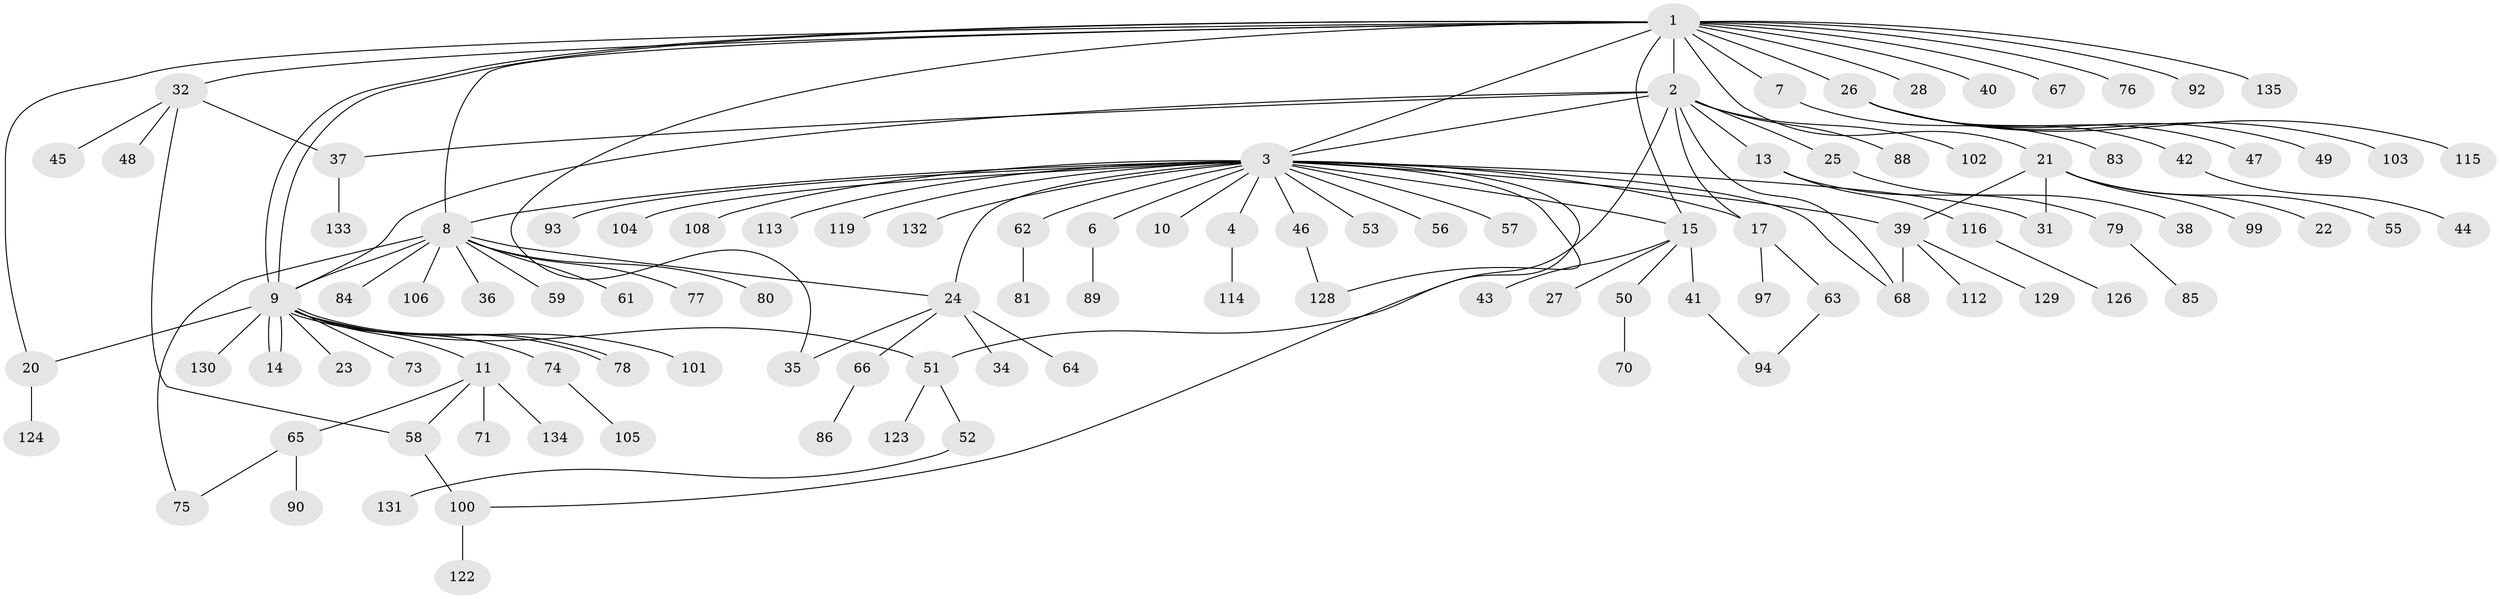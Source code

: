// Generated by graph-tools (version 1.1) at 2025/51/02/27/25 19:51:58]
// undirected, 107 vertices, 129 edges
graph export_dot {
graph [start="1"]
  node [color=gray90,style=filled];
  1 [super="+18"];
  2 [super="+12"];
  3 [super="+5"];
  4;
  6 [super="+96"];
  7 [super="+117"];
  8 [super="+30"];
  9 [super="+16"];
  10;
  11 [super="+19"];
  13;
  14;
  15 [super="+29"];
  17;
  20;
  21 [super="+95"];
  22 [super="+127"];
  23;
  24 [super="+54"];
  25 [super="+111"];
  26 [super="+69"];
  27;
  28;
  31 [super="+60"];
  32 [super="+33"];
  34 [super="+91"];
  35 [super="+120"];
  36;
  37;
  38 [super="+107"];
  39 [super="+72"];
  40;
  41 [super="+125"];
  42;
  43;
  44;
  45;
  46;
  47;
  48;
  49;
  50 [super="+121"];
  51;
  52;
  53;
  55;
  56;
  57;
  58 [super="+82"];
  59;
  61;
  62;
  63 [super="+87"];
  64;
  65 [super="+109"];
  66;
  67;
  68;
  70;
  71 [super="+110"];
  73;
  74;
  75;
  76;
  77;
  78;
  79;
  80 [super="+98"];
  81;
  83;
  84;
  85;
  86;
  88;
  89;
  90;
  92;
  93;
  94;
  97;
  99;
  100 [super="+118"];
  101;
  102;
  103;
  104;
  105;
  106;
  108;
  112;
  113;
  114;
  115;
  116;
  119;
  122;
  123;
  124;
  126;
  128;
  129;
  130;
  131;
  132;
  133;
  134;
  135;
  1 -- 2 [weight=2];
  1 -- 3;
  1 -- 7;
  1 -- 8;
  1 -- 9;
  1 -- 9;
  1 -- 15;
  1 -- 20;
  1 -- 21;
  1 -- 26;
  1 -- 28;
  1 -- 32;
  1 -- 35;
  1 -- 40;
  1 -- 67;
  1 -- 76;
  1 -- 92;
  1 -- 135;
  2 -- 3;
  2 -- 17;
  2 -- 51;
  2 -- 68;
  2 -- 88;
  2 -- 102;
  2 -- 37;
  2 -- 9;
  2 -- 13;
  2 -- 25;
  3 -- 4;
  3 -- 8;
  3 -- 15;
  3 -- 17;
  3 -- 24 [weight=2];
  3 -- 31;
  3 -- 39;
  3 -- 46;
  3 -- 56;
  3 -- 57;
  3 -- 62;
  3 -- 68;
  3 -- 93;
  3 -- 100;
  3 -- 104;
  3 -- 108;
  3 -- 113;
  3 -- 119;
  3 -- 128;
  3 -- 132;
  3 -- 53;
  3 -- 6;
  3 -- 10;
  4 -- 114;
  6 -- 89;
  7 -- 83;
  8 -- 24;
  8 -- 36;
  8 -- 59;
  8 -- 61;
  8 -- 75;
  8 -- 77;
  8 -- 80;
  8 -- 106;
  8 -- 9;
  8 -- 84;
  9 -- 11;
  9 -- 14;
  9 -- 14;
  9 -- 20;
  9 -- 23;
  9 -- 51;
  9 -- 73;
  9 -- 74;
  9 -- 78;
  9 -- 78;
  9 -- 101;
  9 -- 130;
  11 -- 58;
  11 -- 65;
  11 -- 71;
  11 -- 134;
  13 -- 79;
  13 -- 116;
  15 -- 27;
  15 -- 41;
  15 -- 43;
  15 -- 50;
  17 -- 63;
  17 -- 97;
  20 -- 124;
  21 -- 22;
  21 -- 55;
  21 -- 99;
  21 -- 39;
  21 -- 31;
  24 -- 34;
  24 -- 35;
  24 -- 64;
  24 -- 66;
  25 -- 38;
  26 -- 42;
  26 -- 47;
  26 -- 49;
  26 -- 103;
  26 -- 115;
  32 -- 37;
  32 -- 45;
  32 -- 48;
  32 -- 58;
  37 -- 133;
  39 -- 112;
  39 -- 129;
  39 -- 68;
  41 -- 94;
  42 -- 44;
  46 -- 128;
  50 -- 70;
  51 -- 52;
  51 -- 123;
  52 -- 131;
  58 -- 100 [weight=2];
  62 -- 81;
  63 -- 94;
  65 -- 90;
  65 -- 75;
  66 -- 86;
  74 -- 105;
  79 -- 85;
  100 -- 122;
  116 -- 126;
}
